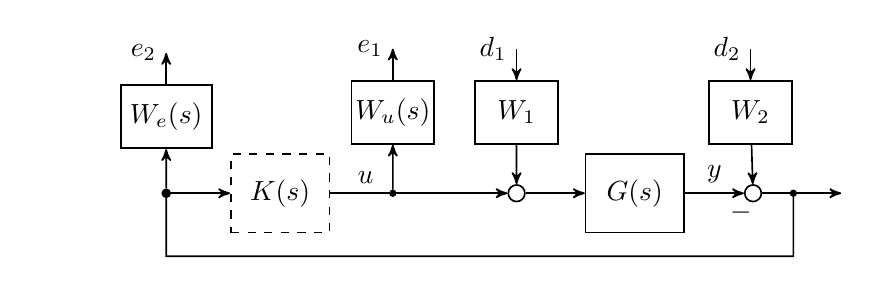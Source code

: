 \usetikzlibrary{positioning,plotmarks, matrix, arrows, calc, shapes}
\tikzstyle{blockdiag}	= [node distance=5mm, >=stealth', semithick]
\tikzstyle{block}			= [draw, rectangle, minimum width=1.05cm, minimum 
height=.8cm]
\tikzstyle{sum} = [draw,circle,inner sep=0pt, minimum size=6pt]
\tikzstyle{connector} = [draw,circle,inner sep=0pt, minimum size=2pt, 
fill=black]
\tikzstyle{gain} = [draw,regular polygon, regular polygon 	sides=3,thick,minimum height=3em,minimum width=4em, rotate=30]
\tikzstyle{bguide} = [rectangle,minimum height=3em,minimum	width=4em]
\tikzstyle{line} = [thick]
\tikzstyle{branch} = [circle,inner sep=0pt,minimum size=1mm,fill=black,draw=black]
\tikzstyle{guide} = [anchor=center]


\begin{tikzpicture}[blockdiag, auto, scale=0.8]

% Blocks
\node[block,minimum width=1.25cm, minimum height=1cm](Plant) {$G(s)$};
\node[sum, left=of Plant, xshift=-.25cm] (Sum1) {};
\node[block, above=of Sum1] (Wd) {$W_1$};

\node[block, left=of Wd] (Wu) {$\!\!W_u(s)\!\!$};
\node[connector ] (Con1) at (Wu |- Sum1) {};	
\node[block, dashed, minimum width=1.25cm, minimum height=1cm,left=of Con1, xshift=-.25cm] (Controller) {$K(s)$};
\node[branch, left=of Controller, xshift=-0.25cm] (Sum2) {};
\node[sum, right=of Plant, xshift = .25cm] (Sum3) {}; 
\node[connector, right=of Sum3, xshift = -0.15cm] (branch1) {}; 


\node[block, right=of Wd, xshift = 1.4cm] (Wy) {$W_2$};
\node[block, above=of Sum2] (Wn) {$W_e(s)$};

% Conncections
\draw[<-] (Wy.north) -- +(0, +.5cm)node[left, name=e2]{$d_2$};
\draw[->] (Wu.north) -- +(0, +.5cm)node[left, name=e1]{$e_1$};
\draw[->] (Plant.east) -- (Sum3) node[pos=0.5, above]{$y$}  node[pos=0.95,below] {$-$};   %MINUS IS HERE
\draw[-]  (branch1)  -- +(+0cm,-1.0cm) -| (Sum2.south);
\draw[->] (Sum3) -- +(+1.4cm,-0.0cm);
\draw[<-] (Sum3) -- (Wy);
\draw[->] (Wn.north) -- +(0, +.5cm)node[left, name=d2]{$e_2$};
\draw[<-] (Wd.north) -- +(0, +.5cm)node[left, name=d1]{$d_1$};

\draw[<-] (Wn.south) -- (Sum2.north);
\draw[->] (Wd.south) -- (Sum1.north);
\draw[<-] (Wu.south) -- (Con1.north);
\draw[->] (Sum2.east) node[below right]{} -- (Controller.west);
\draw[->] (Controller.east) -- (Sum1.west) node[pos=0.2]{$u$};
\draw[->] (Sum1.east) -- (Plant.west);

;\end{tikzpicture} 